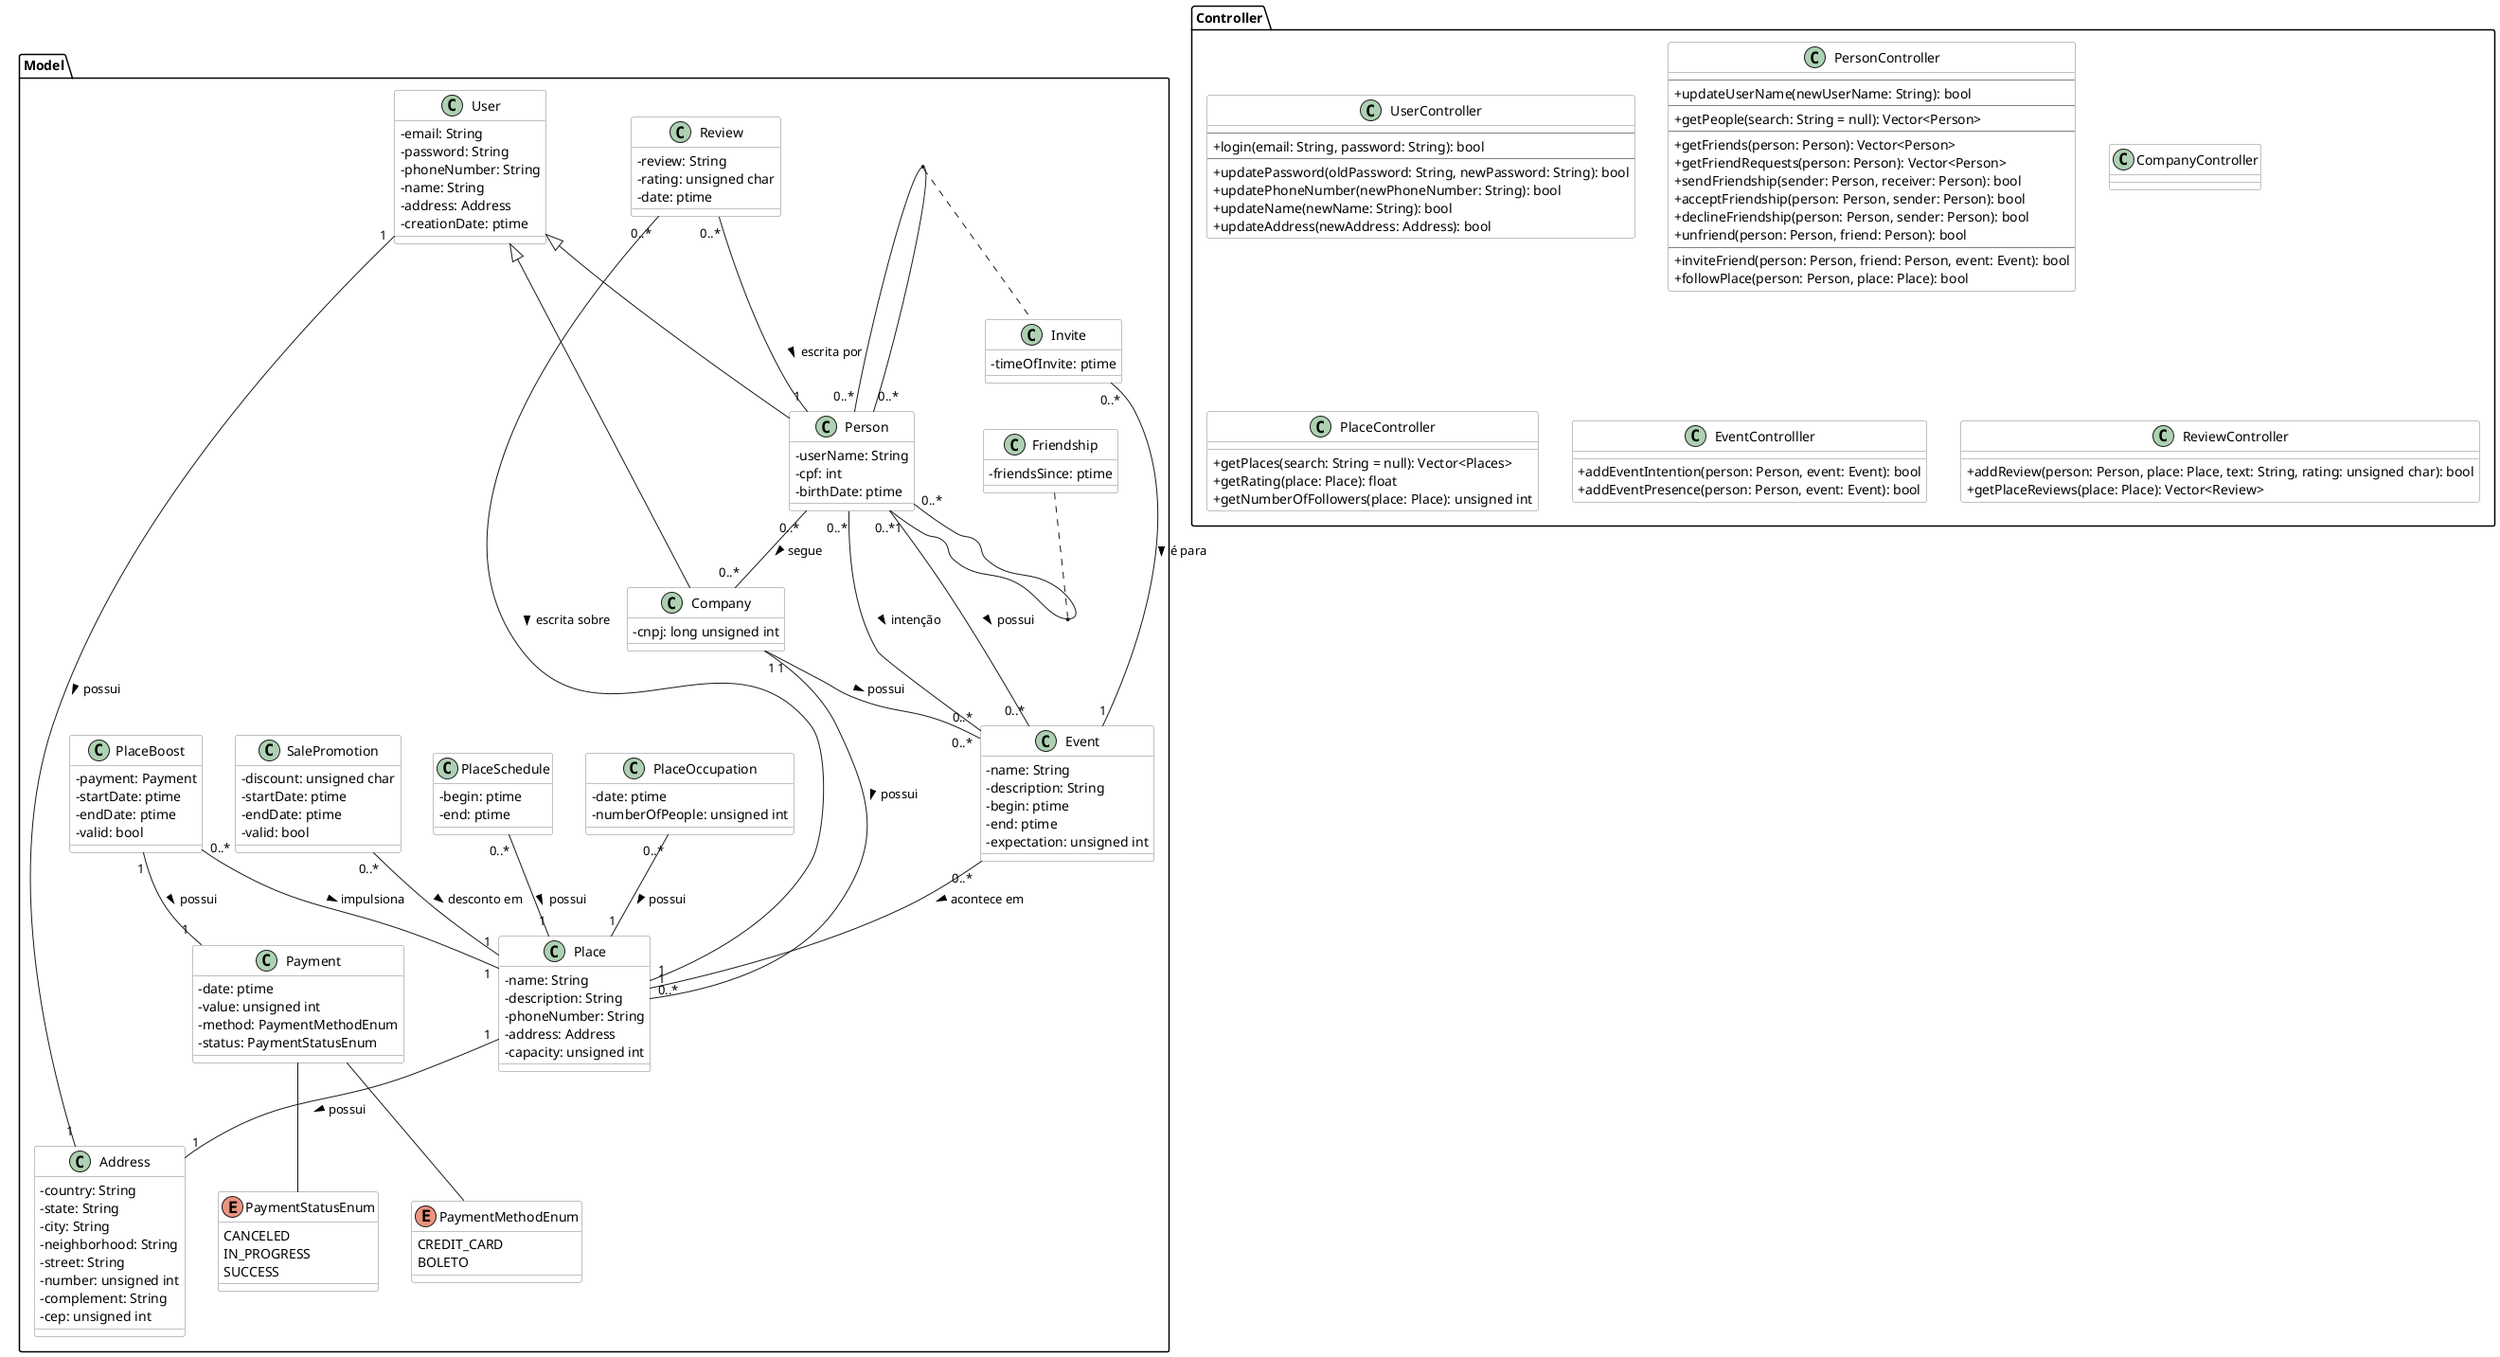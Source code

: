 @startuml places
' PlantUML style configuration
skinparam classAttributeIconSize 0
skinparam class {
  BackgroundColor White
  BorderColor Gray
}


package "Model" {

' Classes declarations

class Address {
  - country: String
  - state: String
  - city: String
  - neighborhood: String
  - street: String
  - number: unsigned int
  - complement: String
  - cep: unsigned int
}

class User {
  - email: String
  - password: String
  - phoneNumber: String
  - name: String
  - address: Address
  - creationDate: ptime
}

class Person {
  - userName: String
  - cpf: int
  - birthDate: ptime
}

class Friendship {
   - friendsSince: ptime
}

class Invite {
   - timeOfInvite: ptime
}


class Company {
  - cnpj: long unsigned int
}

class Place {
  - name: String
  - description: String
  - phoneNumber: String
  - address: Address
  - capacity: unsigned int
}

class PlaceOccupation {
  - date: ptime
  - numberOfPeople: unsigned int
}

class PlaceSchedule {
  - begin: ptime
  - end: ptime
}

class Event {
  - name: String
  - description: String
  - begin: ptime
  - end: ptime
  - expectation: unsigned int
}

class SalePromotion {
  - discount: unsigned char
  - startDate: ptime
  - endDate: ptime
  - valid: bool
}

class PlaceBoost {
  - payment: Payment
  - startDate: ptime
  - endDate: ptime
  - valid: bool
}

class Payment {
  - date: ptime
  - value: unsigned int
  - method: PaymentMethodEnum
  - status: PaymentStatusEnum
}

enum PaymentMethodEnum {
  CREDIT_CARD
  BOLETO
}

enum PaymentStatusEnum {
  CANCELED
  IN_PROGRESS
  SUCCESS
}


class Review {
  - review: String
  - rating: unsigned char
  - date: ptime
}


' Generalizations

User <|-- Person
User <|-- Company


' Associations

User "1" -- "1" Address: possui >

Person "0..*" -- "0..*" Company: segue >
Person "0..*" -- "0..*" Event: intenção >
Person "0..*" -- "0..*" Person
(Person, Person) .. Friendship

Person "0..*" -- "0..*" Person
(Person, Person) .. Invite

Event "0..*" -- "1" Place: acontece em >

Company "1" -- "0..*" Place: possui >

Company "1" -- "0..*" Event: possui >
Person "1" -- "0..*" Event: possui >

Place "1" -- "1" Address: possui >

PlaceSchedule "0..*" -- "1" Place: possui >
PlaceOccupation "0..*" -- "1" Place: possui >

SalePromotion "0..*" -- "1" Place: desconto em >

PlaceBoost "0..*" -- "1" Place: impulsiona >
PlaceBoost "1" -- "1" Payment: possui >

Invite "0..*" -- "1" Event: é para >

Payment -- PaymentMethodEnum
Payment -- PaymentStatusEnum

Review "0..*" -- "1" Person: escrita por >
Review "0..*" -- "1" Place: escrita sobre >

}

package Controller {

' Classes declarations

class UserController {
  ---
  + login(email: String, password: String): bool
  ---
  + updatePassword(oldPassword: String, newPassword: String): bool
  + updatePhoneNumber(newPhoneNumber: String): bool
  + updateName(newName: String): bool
  + updateAddress(newAddress: Address): bool
}

class PersonController {
  ---
  + updateUserName(newUserName: String): bool
  ---
  + getPeople(search: String = null): Vector<Person>
  ---
  + getFriends(person: Person): Vector<Person>
  + getFriendRequests(person: Person): Vector<Person>
  + sendFriendship(sender: Person, receiver: Person): bool
  + acceptFriendship(person: Person, sender: Person): bool
  + declineFriendship(person: Person, sender: Person): bool
  + unfriend(person: Person, friend: Person): bool
  ---
  + inviteFriend(person: Person, friend: Person, event: Event): bool
  + followPlace(person: Person, place: Place): bool
}

class CompanyController {
}

class PlaceController {
  + getPlaces(search: String = null): Vector<Places>
  + getRating(place: Place): float
  + getNumberOfFollowers(place: Place): unsigned int
}

class EventControlller {
  + addEventIntention(person: Person, event: Event): bool
  + addEventPresence(person: Person, event: Event): bool
}

class ReviewController {
  + addReview(person: Person, place: Place, text: String, rating: unsigned char): bool
  + getPlaceReviews(place: Place): Vector<Review>
}

}

' The End.
@enduml